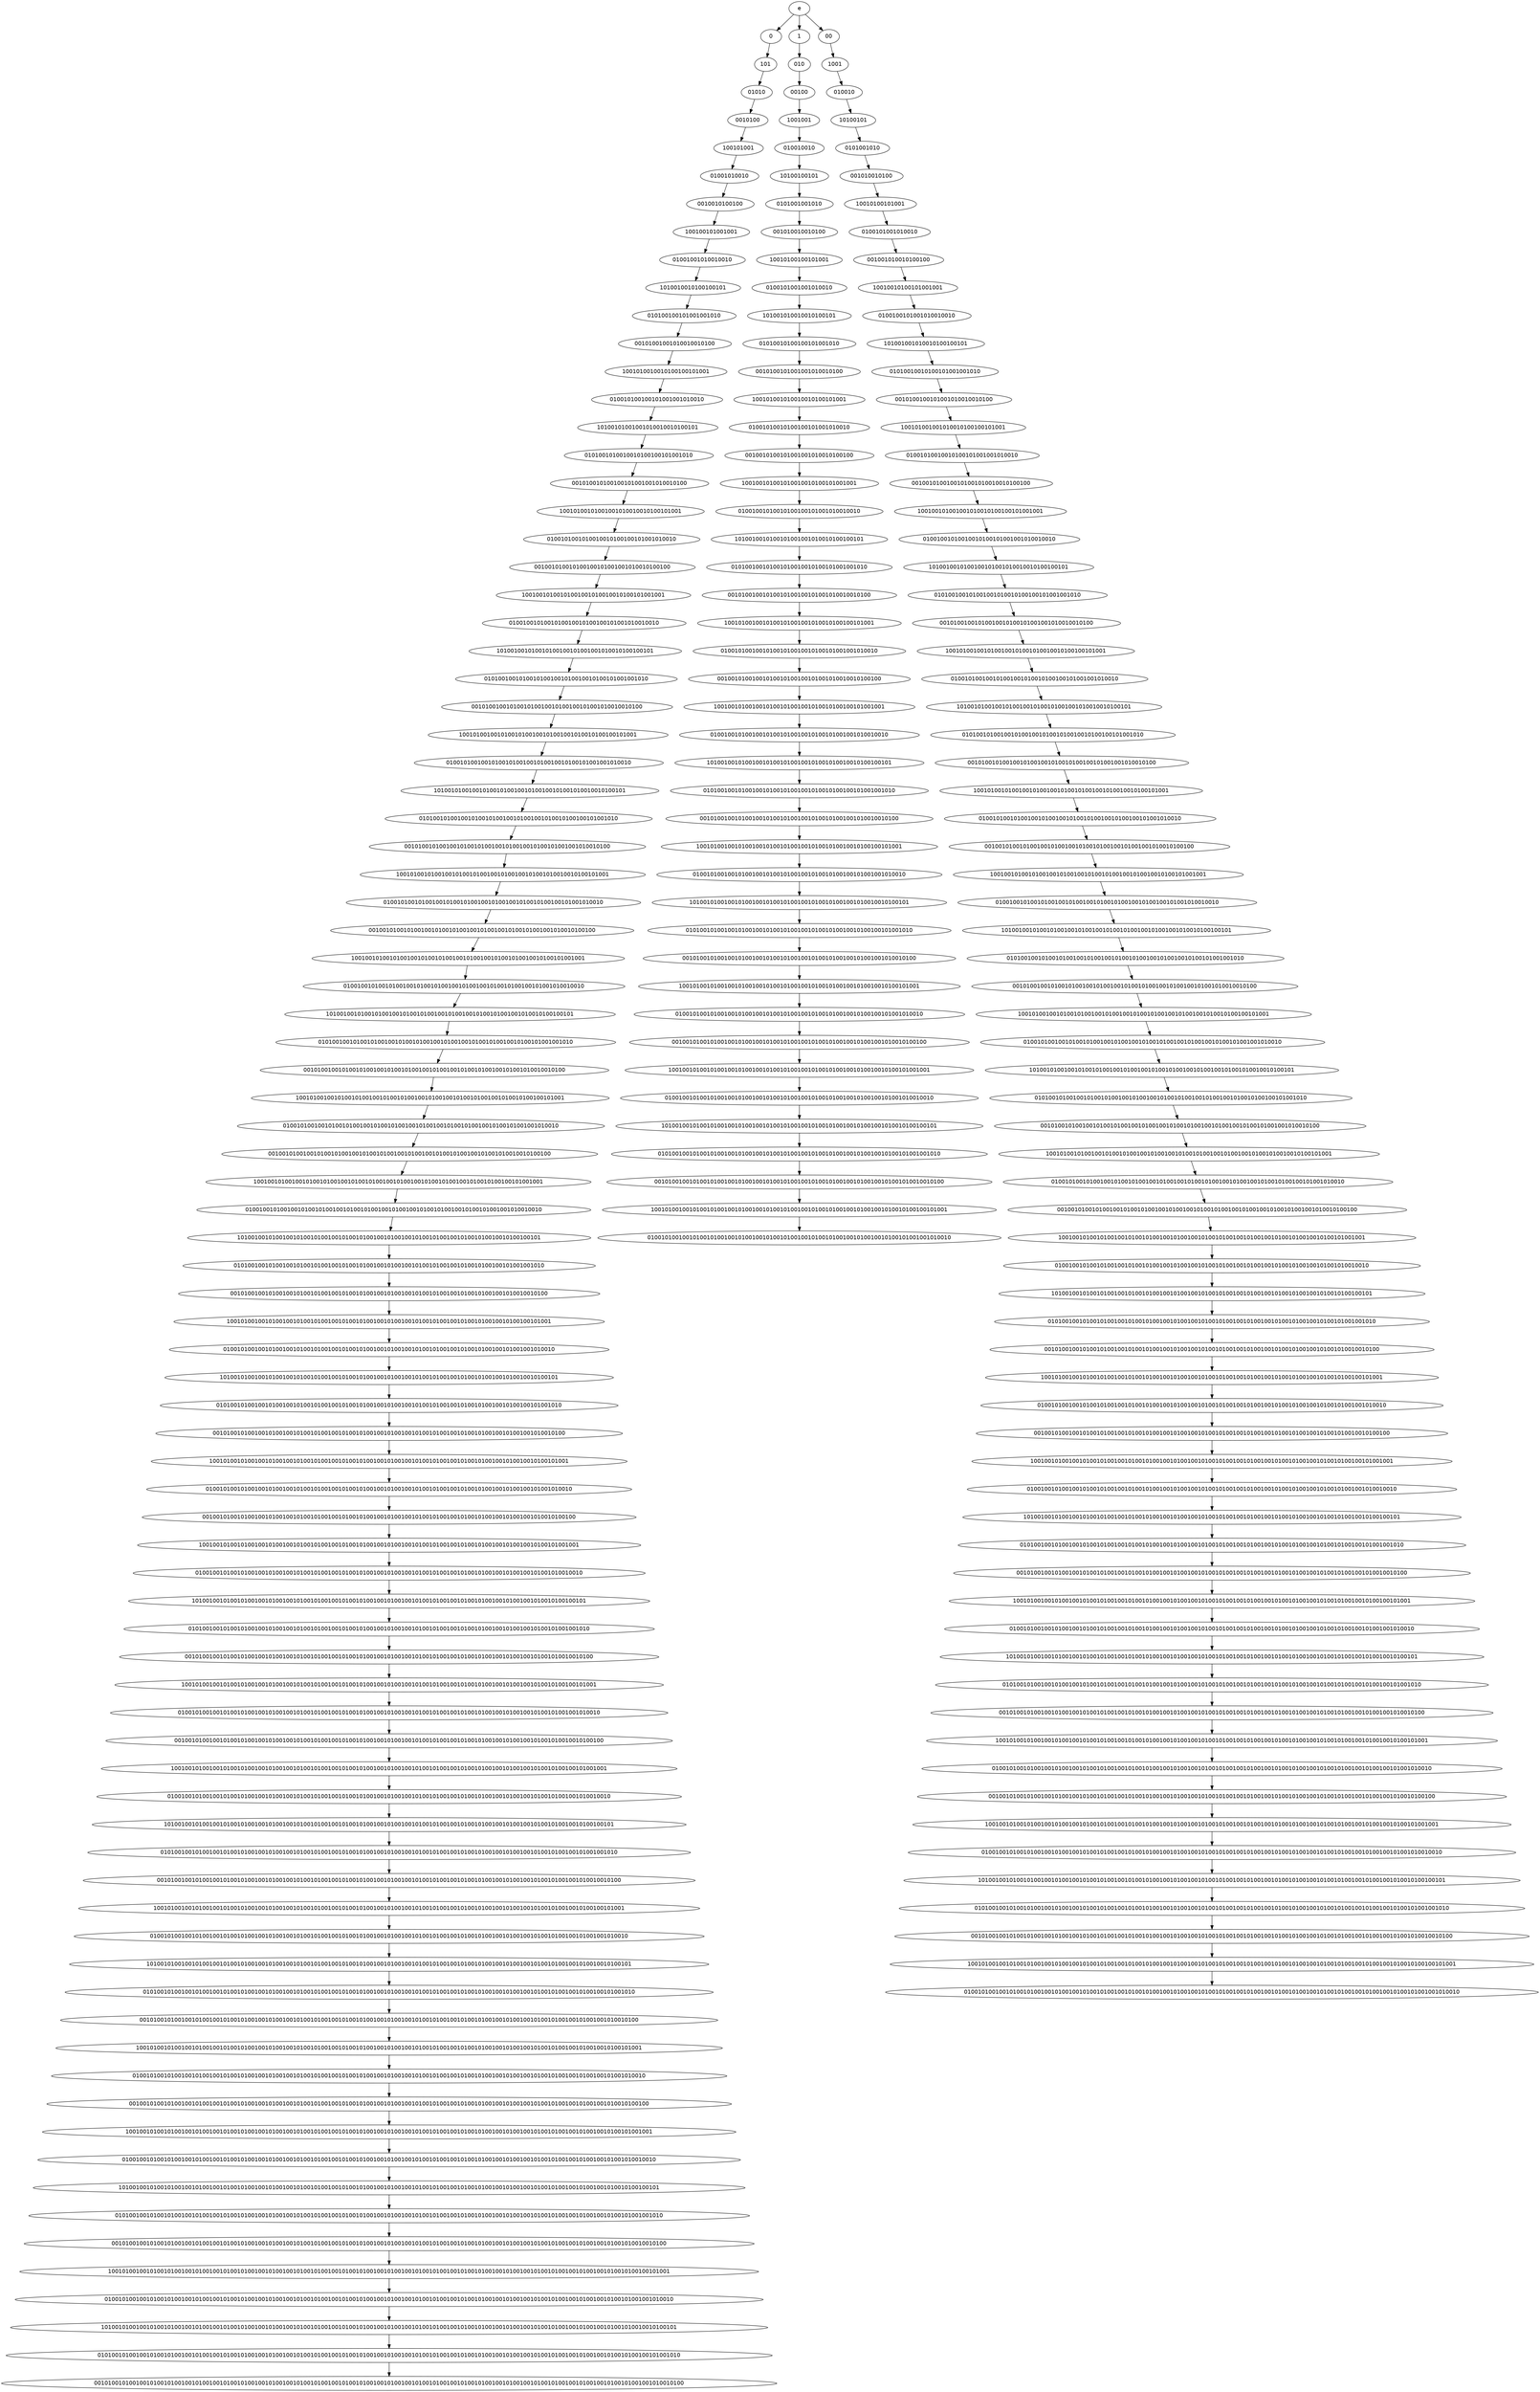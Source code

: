digraph G {
node [fontname = "DejaVuSans"];
e -> 0;
e -> 1;
e -> 00;
0 -> 101;
101 -> 01010;
01010 -> 0010100;
0010100 -> 100101001;
100101001 -> 01001010010;
01001010010 -> 0010010100100;
0010010100100 -> 100100101001001;
100100101001001 -> 01001001010010010;
01001001010010010 -> 1010010010100100101;
1010010010100100101 -> 010100100101001001010;
010100100101001001010 -> 00101001001010010010100;
00101001001010010010100 -> 1001010010010100100101001;
1001010010010100100101001 -> 010010100100101001001010010;
010010100100101001001010010 -> 10100101001001010010010100101;
10100101001001010010010100101 -> 0101001010010010100100101001010;
0101001010010010100100101001010 -> 001010010100100101001001010010100;
001010010100100101001001010010100 -> 10010100101001001010010010100101001;
10010100101001001010010010100101001 -> 0100101001010010010100100101001010010;
0100101001010010010100100101001010010 -> 001001010010100100101001001010010100100;
001001010010100100101001001010010100100 -> 10010010100101001001010010010100101001001;
10010010100101001001010010010100101001001 -> 0100100101001010010010100100101001010010010;
0100100101001010010010100100101001010010010 -> 101001001010010100100101001001010010100100101;
101001001010010100100101001001010010100100101 -> 01010010010100101001001010010010100101001001010;
01010010010100101001001010010010100101001001010 -> 0010100100101001010010010100100101001010010010100;
0010100100101001010010010100100101001010010010100 -> 100101001001010010100100101001001010010100100101001;
100101001001010010100100101001001010010100100101001 -> 01001010010010100101001001010010010100101001001010010;
01001010010010100101001001010010010100101001001010010 -> 1010010100100101001010010010100100101001010010010100101;
1010010100100101001010010010100100101001010010010100101 -> 010100101001001010010100100101001001010010100100101001010;
010100101001001010010100100101001001010010100100101001010 -> 00101001010010010100101001001010010010100101001001010010100;
00101001010010010100101001001010010010100101001001010010100 -> 1001010010100100101001010010010100100101001010010010100101001;
1001010010100100101001010010010100100101001010010010100101001 -> 010010100101001001010010100100101001001010010100100101001010010;
010010100101001001010010100100101001001010010100100101001010010 -> 00100101001010010010100101001001010010010100101001001010010100100;
00100101001010010010100101001001010010010100101001001010010100100 -> 1001001010010100100101001010010010100100101001010010010100101001001;
1001001010010100100101001010010010100100101001010010010100101001001 -> 010010010100101001001010010100100101001001010010100100101001010010010;
010010010100101001001010010100100101001001010010100100101001010010010 -> 10100100101001010010010100101001001010010010100101001001010010100100101;
10100100101001010010010100101001001010010010100101001001010010100100101 -> 0101001001010010100100101001010010010100100101001010010010100101001001010;
0101001001010010100100101001010010010100100101001010010010100101001001010 -> 001010010010100101001001010010100100101001001010010100100101001010010010100;
001010010010100101001001010010100100101001001010010100100101001010010010100 -> 10010100100101001010010010100101001001010010010100101001001010010100100101001;
10010100100101001010010010100101001001010010010100101001001010010100100101001 -> 0100101001001010010100100101001010010010100100101001010010010100101001001010010;
0100101001001010010100100101001010010010100100101001010010010100101001001010010 -> 001001010010010100101001001010010100100101001001010010100100101001010010010100100;
001001010010010100101001001010010100100101001001010010100100101001010010010100100 -> 10010010100100101001010010010100101001001010010010100101001001010010100100101001001;
10010010100100101001010010010100101001001010010010100101001001010010100100101001001 -> 0100100101001001010010100100101001010010010100100101001010010010100101001001010010010;
0100100101001001010010100100101001010010010100100101001010010010100101001001010010010 -> 101001001010010010100101001001010010100100101001001010010100100101001010010010100100101;
101001001010010010100101001001010010100100101001001010010100100101001010010010100100101 -> 01010010010100100101001010010010100101001001010010010100101001001010010100100101001001010;
01010010010100100101001010010010100101001001010010010100101001001010010100100101001001010 -> 0010100100101001001010010100100101001010010010100100101001010010010100101001001010010010100;
0010100100101001001010010100100101001010010010100100101001010010010100101001001010010010100 -> 100101001001010010010100101001001010010100100101001001010010100100101001010010010100100101001;
100101001001010010010100101001001010010100100101001001010010100100101001010010010100100101001 -> 01001010010010100100101001010010010100101001001010010010100101001001010010100100101001001010010;
01001010010010100100101001010010010100101001001010010010100101001001010010100100101001001010010 -> 1010010100100101001001010010100100101001010010010100100101001010010010100101001001010010010100101;
1010010100100101001001010010100100101001010010010100100101001010010010100101001001010010010100101 -> 010100101001001010010010100101001001010010100100101001001010010100100101001010010010100100101001010;
010100101001001010010010100101001001010010100100101001001010010100100101001010010010100100101001010 -> 00101001010010010100100101001010010010100101001001010010010100101001001010010100100101001001010010100;
00101001010010010100100101001010010010100101001001010010010100101001001010010100100101001001010010100 -> 1001010010100100101001001010010100100101001010010010100100101001010010010100101001001010010010100101001;
1001010010100100101001001010010100100101001010010010100100101001010010010100101001001010010010100101001 -> 010010100101001001010010010100101001001010010100100101001001010010100100101001010010010100100101001010010;
010010100101001001010010010100101001001010010100100101001001010010100100101001010010010100100101001010010 -> 00100101001010010010100100101001010010010100101001001010010010100101001001010010100100101001001010010100100;
00100101001010010010100100101001010010010100101001001010010010100101001001010010100100101001001010010100100 -> 1001001010010100100101001001010010100100101001010010010100100101001010010010100101001001010010010100101001001;
1001001010010100100101001001010010100100101001010010010100100101001010010010100101001001010010010100101001001 -> 010010010100101001001010010010100101001001010010100100101001001010010100100101001010010010100100101001010010010;
010010010100101001001010010010100101001001010010100100101001001010010100100101001010010010100100101001010010010 -> 10100100101001010010010100100101001010010010100101001001010010010100101001001010010100100101001001010010100100101;
10100100101001010010010100100101001010010010100101001001010010010100101001001010010100100101001001010010100100101 -> 0101001001010010100100101001001010010100100101001010010010100100101001010010010100101001001010010010100101001001010;
0101001001010010100100101001001010010100100101001010010010100100101001010010010100101001001010010010100101001001010 -> 001010010010100101001001010010010100101001001010010100100101001001010010100100101001010010010100100101001010010010100;
001010010010100101001001010010010100101001001010010100100101001001010010100100101001010010010100100101001010010010100 -> 10010100100101001010010010100100101001010010010100101001001010010010100101001001010010100100101001001010010100100101001;
10010100100101001010010010100100101001010010010100101001001010010010100101001001010010100100101001001010010100100101001 -> 0100101001001010010100100101001001010010100100101001010010010100100101001010010010100101001001010010010100101001001010010;
0100101001001010010100100101001001010010100100101001010010010100100101001010010010100101001001010010010100101001001010010 -> 001001010010010100101001001010010010100101001001010010100100101001001010010100100101001010010010100100101001010010010100100;
001001010010010100101001001010010010100101001001010010100100101001001010010100100101001010010010100100101001010010010100100 -> 10010010100100101001010010010100100101001010010010100101001001010010010100101001001010010100100101001001010010100100101001001;
10010010100100101001010010010100100101001010010010100101001001010010010100101001001010010100100101001001010010100100101001001 -> 0100100101001001010010100100101001001010010100100101001010010010100100101001010010010100101001001010010010100101001001010010010;
0100100101001001010010100100101001001010010100100101001010010010100100101001010010010100101001001010010010100101001001010010010 -> 101001001010010010100101001001010010010100101001001010010100100101001001010010100100101001010010010100100101001010010010100100101;
101001001010010010100101001001010010010100101001001010010100100101001001010010100100101001010010010100100101001010010010100100101 -> 01010010010100100101001010010010100100101001010010010100101001001010010010100101001001010010100100101001001010010100100101001001010;
01010010010100100101001010010010100100101001010010010100101001001010010010100101001001010010100100101001001010010100100101001001010 -> 0010100100101001001010010100100101001001010010100100101001010010010100100101001010010010100101001001010010010100101001001010010010100;
0010100100101001001010010100100101001001010010100100101001010010010100100101001010010010100101001001010010010100101001001010010010100 -> 100101001001010010010100101001001010010010100101001001010010100100101001001010010100100101001010010010100100101001010010010100100101001;
100101001001010010010100101001001010010010100101001001010010100100101001001010010100100101001010010010100100101001010010010100100101001 -> 01001010010010100100101001010010010100100101001010010010100101001001010010010100101001001010010100100101001001010010100100101001001010010;
01001010010010100100101001010010010100100101001010010010100101001001010010010100101001001010010100100101001001010010100100101001001010010 -> 1010010100100101001001010010100100101001001010010100100101001010010010100100101001010010010100101001001010010010100101001001010010010100101;
1010010100100101001001010010100100101001001010010100100101001010010010100100101001010010010100101001001010010010100101001001010010010100101 -> 010100101001001010010010100101001001010010010100101001001010010100100101001001010010100100101001010010010100100101001010010010100100101001010;
010100101001001010010010100101001001010010010100101001001010010100100101001001010010100100101001010010010100100101001010010010100100101001010 -> 00101001010010010100100101001010010010100100101001010010010100101001001010010010100101001001010010100100101001001010010100100101001001010010100;
00101001010010010100100101001010010010100100101001010010010100101001001010010010100101001001010010100100101001001010010100100101001001010010100 -> 1001010010100100101001001010010100100101001001010010100100101001010010010100100101001010010010100101001001010010010100101001001010010010100101001;
1001010010100100101001001010010100100101001001010010100100101001010010010100100101001010010010100101001001010010010100101001001010010010100101001 -> 010010100101001001010010010100101001001010010010100101001001010010100100101001001010010100100101001010010010100100101001010010010100100101001010010;
010010100101001001010010010100101001001010010010100101001001010010100100101001001010010100100101001010010010100100101001010010010100100101001010010 -> 00100101001010010010100100101001010010010100100101001010010010100101001001010010010100101001001010010100100101001001010010100100101001001010010100100;
00100101001010010010100100101001010010010100100101001010010010100101001001010010010100101001001010010100100101001001010010100100101001001010010100100 -> 1001001010010100100101001001010010100100101001001010010100100101001010010010100100101001010010010100101001001010010010100101001001010010010100101001001;
1001001010010100100101001001010010100100101001001010010100100101001010010010100100101001010010010100101001001010010010100101001001010010010100101001001 -> 010010010100101001001010010010100101001001010010010100101001001010010100100101001001010010100100101001010010010100100101001010010010100100101001010010010;
010010010100101001001010010010100101001001010010010100101001001010010100100101001001010010100100101001010010010100100101001010010010100100101001010010010 -> 10100100101001010010010100100101001010010010100100101001010010010100101001001010010010100101001001010010100100101001001010010100100101001001010010100100101;
10100100101001010010010100100101001010010010100100101001010010010100101001001010010010100101001001010010100100101001001010010100100101001001010010100100101 -> 0101001001010010100100101001001010010100100101001001010010100100101001010010010100100101001010010010100101001001010010010100101001001010010010100101001001010;
0101001001010010100100101001001010010100100101001001010010100100101001010010010100100101001010010010100101001001010010010100101001001010010010100101001001010 -> 001010010010100101001001010010010100101001001010010010100101001001010010100100101001001010010100100101001010010010100100101001010010010100100101001010010010100;
001010010010100101001001010010010100101001001010010010100101001001010010100100101001001010010100100101001010010010100100101001010010010100100101001010010010100 -> 10010100100101001010010010100100101001010010010100100101001010010010100101001001010010010100101001001010010100100101001001010010100100101001001010010100100101001;
10010100100101001010010010100100101001010010010100100101001010010010100101001001010010010100101001001010010100100101001001010010100100101001001010010100100101001 -> 0100101001001010010100100101001001010010100100101001001010010100100101001010010010100100101001010010010100101001001010010010100101001001010010010100101001001010010;
0100101001001010010100100101001001010010100100101001001010010100100101001010010010100100101001010010010100101001001010010010100101001001010010010100101001001010010 -> 101001010010010100101001001010010010100101001001010010010100101001001010010100100101001001010010100100101001010010010100100101001010010010100100101001010010010100101;
101001010010010100101001001010010010100101001001010010010100101001001010010100100101001001010010100100101001010010010100100101001010010010100100101001010010010100101 -> 01010010100100101001010010010100100101001010010010100100101001010010010100101001001010010010100101001001010010100100101001001010010100100101001001010010100100101001010;
01010010100100101001010010010100100101001010010010100100101001010010010100101001001010010010100101001001010010100100101001001010010100100101001001010010100100101001010 -> 0010100101001001010010100100101001001010010100100101001001010010100100101001010010010100100101001010010010100101001001010010010100101001001010010010100101001001010010100;
1 -> 010;
010 -> 00100;
00100 -> 1001001;
1001001 -> 010010010;
010010010 -> 10100100101;
10100100101 -> 0101001001010;
0101001001010 -> 001010010010100;
001010010010100 -> 10010100100101001;
10010100100101001 -> 0100101001001010010;
0100101001001010010 -> 101001010010010100101;
101001010010010100101 -> 01010010100100101001010;
01010010100100101001010 -> 0010100101001001010010100;
0010100101001001010010100 -> 100101001010010010100101001;
100101001010010010100101001 -> 01001010010100100101001010010;
01001010010100100101001010010 -> 0010010100101001001010010100100;
0010010100101001001010010100100 -> 100100101001010010010100101001001;
100100101001010010010100101001001 -> 01001001010010100100101001010010010;
01001001010010100100101001010010010 -> 1010010010100101001001010010100100101;
1010010010100101001001010010100100101 -> 010100100101001010010010100101001001010;
010100100101001010010010100101001001010 -> 00101001001010010100100101001010010010100;
00101001001010010100100101001010010010100 -> 1001010010010100101001001010010100100101001;
1001010010010100101001001010010100100101001 -> 010010100100101001010010010100101001001010010;
010010100100101001010010010100101001001010010 -> 00100101001001010010100100101001010010010100100;
00100101001001010010100100101001010010010100100 -> 1001001010010010100101001001010010100100101001001;
1001001010010010100101001001010010100100101001001 -> 010010010100100101001010010010100101001001010010010;
010010010100100101001010010010100101001001010010010 -> 10100100101001001010010100100101001010010010100100101;
10100100101001001010010100100101001010010010100100101 -> 0101001001010010010100101001001010010100100101001001010;
0101001001010010010100101001001010010100100101001001010 -> 001010010010100100101001010010010100101001001010010010100;
001010010010100100101001010010010100101001001010010010100 -> 10010100100101001001010010100100101001010010010100100101001;
10010100100101001001010010100100101001010010010100100101001 -> 0100101001001010010010100101001001010010100100101001001010010;
0100101001001010010010100101001001010010100100101001001010010 -> 101001010010010100100101001010010010100101001001010010010100101;
101001010010010100100101001010010010100101001001010010010100101 -> 01010010100100101001001010010100100101001010010010100100101001010;
01010010100100101001001010010100100101001010010010100100101001010 -> 0010100101001001010010010100101001001010010100100101001001010010100;
0010100101001001010010010100101001001010010100100101001001010010100 -> 100101001010010010100100101001010010010100101001001010010010100101001;
100101001010010010100100101001010010010100101001001010010010100101001 -> 01001010010100100101001001010010100100101001010010010100100101001010010;
01001010010100100101001001010010100100101001010010010100100101001010010 -> 0010010100101001001010010010100101001001010010100100101001001010010100100;
0010010100101001001010010010100101001001010010100100101001001010010100100 -> 100100101001010010010100100101001010010010100101001001010010010100101001001;
100100101001010010010100100101001010010010100101001001010010010100101001001 -> 01001001010010100100101001001010010100100101001010010010100100101001010010010;
01001001010010100100101001001010010100100101001010010010100100101001010010010 -> 1010010010100101001001010010010100101001001010010100100101001001010010100100101;
1010010010100101001001010010010100101001001010010100100101001001010010100100101 -> 010100100101001010010010100100101001010010010100101001001010010010100101001001010;
010100100101001010010010100100101001010010010100101001001010010010100101001001010 -> 00101001001010010100100101001001010010100100101001010010010100100101001010010010100;
00101001001010010100100101001001010010100100101001010010010100100101001010010010100 -> 1001010010010100101001001010010010100101001001010010100100101001001010010100100101001;
1001010010010100101001001010010010100101001001010010100100101001001010010100100101001 -> 010010100100101001010010010100100101001010010010100101001001010010010100101001001010010;
00 -> 1001;
1001 -> 010010;
010010 -> 10100101;
10100101 -> 0101001010;
0101001010 -> 001010010100;
001010010100 -> 10010100101001;
10010100101001 -> 0100101001010010;
0100101001010010 -> 001001010010100100;
001001010010100100 -> 10010010100101001001;
10010010100101001001 -> 0100100101001010010010;
0100100101001010010010 -> 101001001010010100100101;
101001001010010100100101 -> 01010010010100101001001010;
01010010010100101001001010 -> 0010100100101001010010010100;
0010100100101001010010010100 -> 100101001001010010100100101001;
100101001001010010100100101001 -> 01001010010010100101001001010010;
01001010010010100101001001010010 -> 0010010100100101001010010010100100;
0010010100100101001010010010100100 -> 100100101001001010010100100101001001;
100100101001001010010100100101001001 -> 01001001010010010100101001001010010010;
01001001010010010100101001001010010010 -> 1010010010100100101001010010010100100101;
1010010010100100101001010010010100100101 -> 010100100101001001010010100100101001001010;
010100100101001001010010100100101001001010 -> 00101001001010010010100101001001010010010100;
00101001001010010010100101001001010010010100 -> 1001010010010100100101001010010010100100101001;
1001010010010100100101001010010010100100101001 -> 010010100100101001001010010100100101001001010010;
010010100100101001001010010100100101001001010010 -> 10100101001001010010010100101001001010010010100101;
10100101001001010010010100101001001010010010100101 -> 0101001010010010100100101001010010010100100101001010;
0101001010010010100100101001010010010100100101001010 -> 001010010100100101001001010010100100101001001010010100;
001010010100100101001001010010100100101001001010010100 -> 10010100101001001010010010100101001001010010010100101001;
10010100101001001010010010100101001001010010010100101001 -> 0100101001010010010100100101001010010010100100101001010010;
0100101001010010010100100101001010010010100100101001010010 -> 001001010010100100101001001010010100100101001001010010100100;
001001010010100100101001001010010100100101001001010010100100 -> 10010010100101001001010010010100101001001010010010100101001001;
10010010100101001001010010010100101001001010010010100101001001 -> 0100100101001010010010100100101001010010010100100101001010010010;
0100100101001010010010100100101001010010010100100101001010010010 -> 101001001010010100100101001001010010100100101001001010010100100101;
101001001010010100100101001001010010100100101001001010010100100101 -> 01010010010100101001001010010010100101001001010010010100101001001010;
01010010010100101001001010010010100101001001010010010100101001001010 -> 0010100100101001010010010100100101001010010010100100101001010010010100;
0010100100101001010010010100100101001010010010100100101001010010010100 -> 100101001001010010100100101001001010010100100101001001010010100100101001;
100101001001010010100100101001001010010100100101001001010010100100101001 -> 01001010010010100101001001010010010100101001001010010010100101001001010010;
01001010010010100101001001010010010100101001001010010010100101001001010010 -> 1010010100100101001010010010100100101001010010010100100101001010010010100101;
1010010100100101001010010010100100101001010010010100100101001010010010100101 -> 010100101001001010010100100101001001010010100100101001001010010100100101001010;
010100101001001010010100100101001001010010100100101001001010010100100101001010 -> 00101001010010010100101001001010010010100101001001010010010100101001001010010100;
00101001010010010100101001001010010010100101001001010010010100101001001010010100 -> 1001010010100100101001010010010100100101001010010010100100101001010010010100101001;
1001010010100100101001010010010100100101001010010010100100101001010010010100101001 -> 010010100101001001010010100100101001001010010100100101001001010010100100101001010010;
010010100101001001010010100100101001001010010100100101001001010010100100101001010010 -> 00100101001010010010100101001001010010010100101001001010010010100101001001010010100100;
00100101001010010010100101001001010010010100101001001010010010100101001001010010100100 -> 1001001010010100100101001010010010100100101001010010010100100101001010010010100101001001;
1001001010010100100101001010010010100100101001010010010100100101001010010010100101001001 -> 010010010100101001001010010100100101001001010010100100101001001010010100100101001010010010;
010010010100101001001010010100100101001001010010100100101001001010010100100101001010010010 -> 10100100101001010010010100101001001010010010100101001001010010010100101001001010010100100101;
10100100101001010010010100101001001010010010100101001001010010010100101001001010010100100101 -> 0101001001010010100100101001010010010100100101001010010010100100101001010010010100101001001010;
0101001001010010100100101001010010010100100101001010010010100100101001010010010100101001001010 -> 001010010010100101001001010010100100101001001010010100100101001001010010100100101001010010010100;
001010010010100101001001010010100100101001001010010100100101001001010010100100101001010010010100 -> 10010100100101001010010010100101001001010010010100101001001010010010100101001001010010100100101001;
10010100100101001010010010100101001001010010010100101001001010010010100101001001010010100100101001 -> 0100101001001010010100100101001010010010100100101001010010010100100101001010010010100101001001010010;
0100101001001010010100100101001010010010100100101001010010010100100101001010010010100101001001010010 -> 001001010010010100101001001010010100100101001001010010100100101001001010010100100101001010010010100100;
001001010010010100101001001010010100100101001001010010100100101001001010010100100101001010010010100100 -> 10010010100100101001010010010100101001001010010010100101001001010010010100101001001010010100100101001001;
10010010100100101001010010010100101001001010010010100101001001010010010100101001001010010100100101001001 -> 0100100101001001010010100100101001010010010100100101001010010010100100101001010010010100101001001010010010;
0100100101001001010010100100101001010010010100100101001010010010100100101001010010010100101001001010010010 -> 101001001010010010100101001001010010100100101001001010010100100101001001010010100100101001010010010100100101;
101001001010010010100101001001010010100100101001001010010100100101001001010010100100101001010010010100100101 -> 01010010010100100101001010010010100101001001010010010100101001001010010010100101001001010010100100101001001010;
01010010010100100101001010010010100101001001010010010100101001001010010010100101001001010010100100101001001010 -> 0010100100101001001010010100100101001010010010100100101001010010010100100101001010010010100101001001010010010100;
0010100100101001001010010100100101001010010010100100101001010010010100100101001010010010100101001001010010010100 -> 100101001001010010010100101001001010010100100101001001010010100100101001001010010100100101001010010010100100101001;
100101001001010010010100101001001010010100100101001001010010100100101001001010010100100101001010010010100100101001 -> 01001010010010100100101001010010010100101001001010010010100101001001010010010100101001001010010100100101001001010010;
01001010010010100100101001010010010100101001001010010010100101001001010010010100101001001010010100100101001001010010 -> 1010010100100101001001010010100100101001010010010100100101001010010010100100101001010010010100101001001010010010100101;
1010010100100101001001010010100100101001010010010100100101001010010010100100101001010010010100101001001010010010100101 -> 010100101001001010010010100101001001010010100100101001001010010100100101001001010010100100101001010010010100100101001010;
010100101001001010010010100101001001010010100100101001001010010100100101001001010010100100101001010010010100100101001010 -> 00101001010010010100100101001010010010100101001001010010010100101001001010010010100101001001010010100100101001001010010100;
00101001010010010100100101001010010010100101001001010010010100101001001010010010100101001001010010100100101001001010010100 -> 1001010010100100101001001010010100100101001010010010100100101001010010010100100101001010010010100101001001010010010100101001;
1001010010100100101001001010010100100101001010010010100100101001010010010100100101001010010010100101001001010010010100101001 -> 010010100101001001010010010100101001001010010100100101001001010010100100101001001010010100100101001010010010100100101001010010;
010010100101001001010010010100101001001010010100100101001001010010100100101001001010010100100101001010010010100100101001010010 -> 00100101001010010010100100101001010010010100101001001010010010100101001001010010010100101001001010010100100101001001010010100100;
00100101001010010010100100101001010010010100101001001010010010100101001001010010010100101001001010010100100101001001010010100100 -> 1001001010010100100101001001010010100100101001010010010100100101001010010010100100101001010010010100101001001010010010100101001001;
1001001010010100100101001001010010100100101001010010010100100101001010010010100100101001010010010100101001001010010010100101001001 -> 010010010100101001001010010010100101001001010010100100101001001010010100100101001001010010100100101001010010010100100101001010010010;
010010010100101001001010010010100101001001010010100100101001001010010100100101001001010010100100101001010010010100100101001010010010 -> 10100100101001010010010100100101001010010010100101001001010010010100101001001010010010100101001001010010100100101001001010010100100101;
10100100101001010010010100100101001010010010100101001001010010010100101001001010010010100101001001010010100100101001001010010100100101 -> 0101001001010010100100101001001010010100100101001010010010100100101001010010010100100101001010010010100101001001010010010100101001001010;
0101001001010010100100101001001010010100100101001010010010100100101001010010010100100101001010010010100101001001010010010100101001001010 -> 001010010010100101001001010010010100101001001010010100100101001001010010100100101001001010010100100101001010010010100100101001010010010100;
001010010010100101001001010010010100101001001010010100100101001001010010100100101001001010010100100101001010010010100100101001010010010100 -> 10010100100101001010010010100100101001010010010100101001001010010010100101001001010010010100101001001010010100100101001001010010100100101001;
10010100100101001010010010100100101001010010010100101001001010010010100101001001010010010100101001001010010100100101001001010010100100101001 -> 0100101001001010010100100101001001010010100100101001010010010100100101001010010010100100101001010010010100101001001010010010100101001001010010;
}
